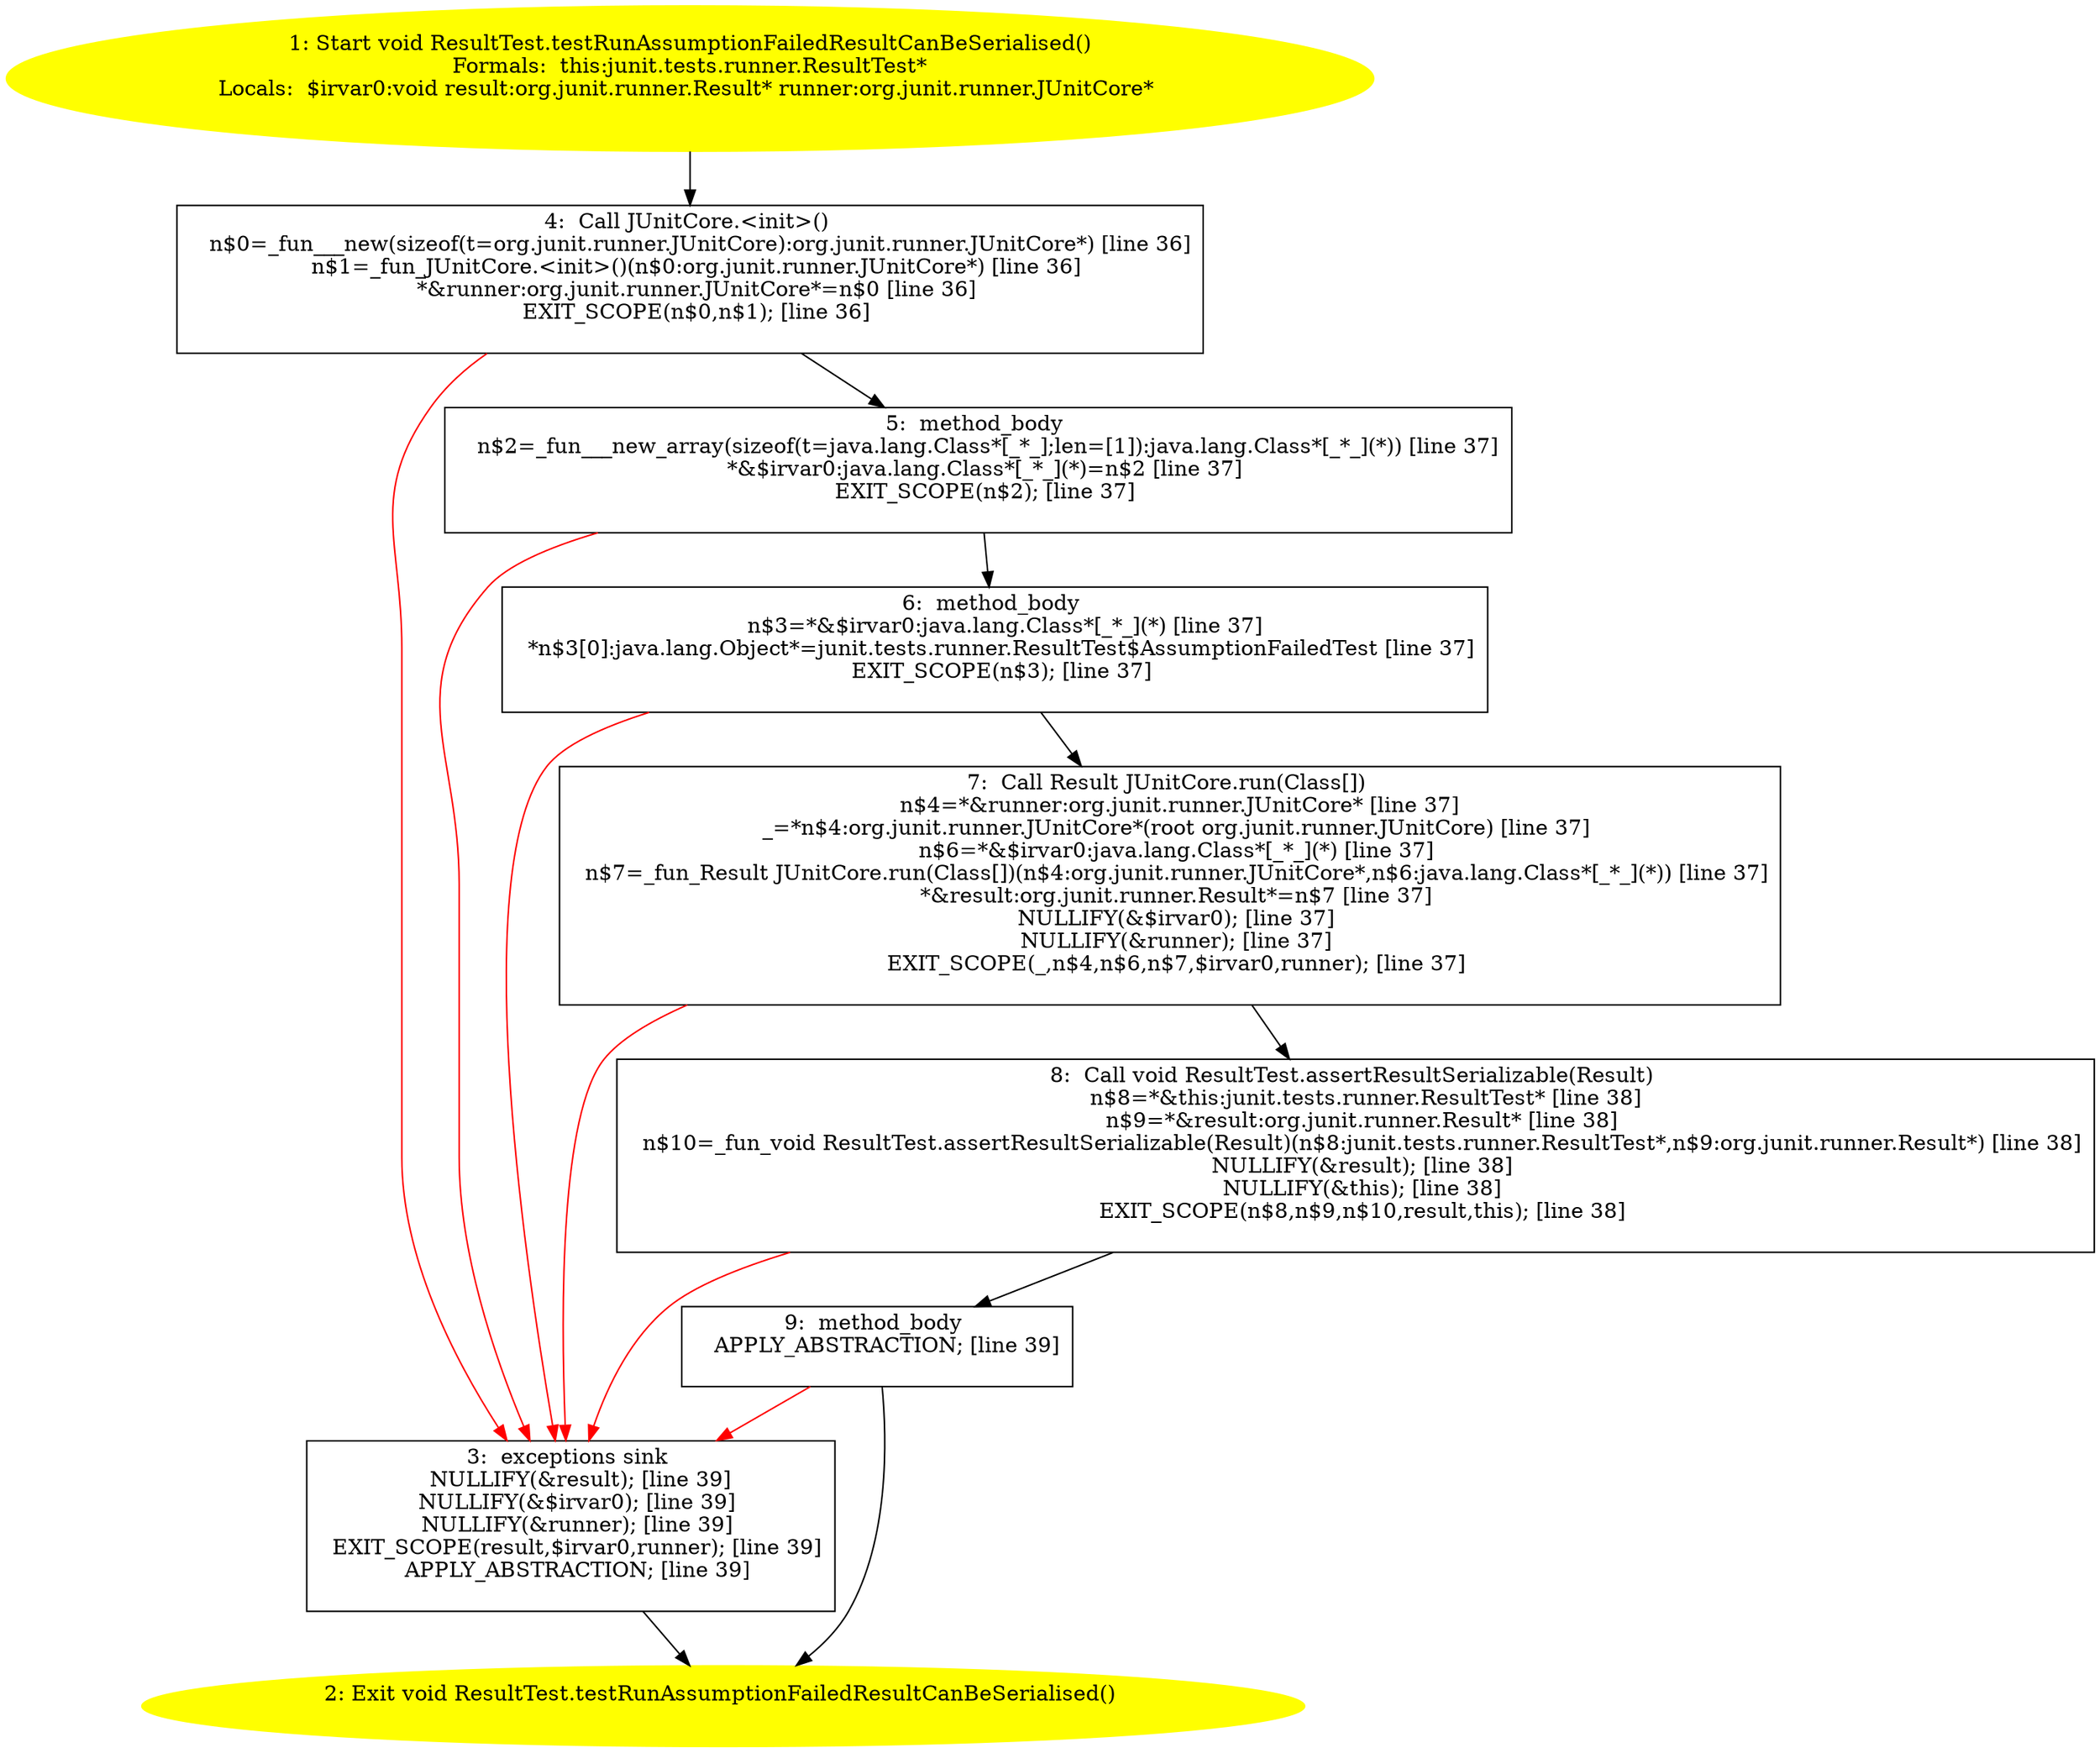/* @generated */
digraph cfg {
"junit.tests.runner.ResultTest.testRunAssumptionFailedResultCanBeSerialised():void.3acb8a558b8bf779c16b00cfd7b964b5_1" [label="1: Start void ResultTest.testRunAssumptionFailedResultCanBeSerialised()\nFormals:  this:junit.tests.runner.ResultTest*\nLocals:  $irvar0:void result:org.junit.runner.Result* runner:org.junit.runner.JUnitCore* \n  " color=yellow style=filled]
	

	 "junit.tests.runner.ResultTest.testRunAssumptionFailedResultCanBeSerialised():void.3acb8a558b8bf779c16b00cfd7b964b5_1" -> "junit.tests.runner.ResultTest.testRunAssumptionFailedResultCanBeSerialised():void.3acb8a558b8bf779c16b00cfd7b964b5_4" ;
"junit.tests.runner.ResultTest.testRunAssumptionFailedResultCanBeSerialised():void.3acb8a558b8bf779c16b00cfd7b964b5_2" [label="2: Exit void ResultTest.testRunAssumptionFailedResultCanBeSerialised() \n  " color=yellow style=filled]
	

"junit.tests.runner.ResultTest.testRunAssumptionFailedResultCanBeSerialised():void.3acb8a558b8bf779c16b00cfd7b964b5_3" [label="3:  exceptions sink \n   NULLIFY(&result); [line 39]\n  NULLIFY(&$irvar0); [line 39]\n  NULLIFY(&runner); [line 39]\n  EXIT_SCOPE(result,$irvar0,runner); [line 39]\n  APPLY_ABSTRACTION; [line 39]\n " shape="box"]
	

	 "junit.tests.runner.ResultTest.testRunAssumptionFailedResultCanBeSerialised():void.3acb8a558b8bf779c16b00cfd7b964b5_3" -> "junit.tests.runner.ResultTest.testRunAssumptionFailedResultCanBeSerialised():void.3acb8a558b8bf779c16b00cfd7b964b5_2" ;
"junit.tests.runner.ResultTest.testRunAssumptionFailedResultCanBeSerialised():void.3acb8a558b8bf779c16b00cfd7b964b5_4" [label="4:  Call JUnitCore.<init>() \n   n$0=_fun___new(sizeof(t=org.junit.runner.JUnitCore):org.junit.runner.JUnitCore*) [line 36]\n  n$1=_fun_JUnitCore.<init>()(n$0:org.junit.runner.JUnitCore*) [line 36]\n  *&runner:org.junit.runner.JUnitCore*=n$0 [line 36]\n  EXIT_SCOPE(n$0,n$1); [line 36]\n " shape="box"]
	

	 "junit.tests.runner.ResultTest.testRunAssumptionFailedResultCanBeSerialised():void.3acb8a558b8bf779c16b00cfd7b964b5_4" -> "junit.tests.runner.ResultTest.testRunAssumptionFailedResultCanBeSerialised():void.3acb8a558b8bf779c16b00cfd7b964b5_5" ;
	 "junit.tests.runner.ResultTest.testRunAssumptionFailedResultCanBeSerialised():void.3acb8a558b8bf779c16b00cfd7b964b5_4" -> "junit.tests.runner.ResultTest.testRunAssumptionFailedResultCanBeSerialised():void.3acb8a558b8bf779c16b00cfd7b964b5_3" [color="red" ];
"junit.tests.runner.ResultTest.testRunAssumptionFailedResultCanBeSerialised():void.3acb8a558b8bf779c16b00cfd7b964b5_5" [label="5:  method_body \n   n$2=_fun___new_array(sizeof(t=java.lang.Class*[_*_];len=[1]):java.lang.Class*[_*_](*)) [line 37]\n  *&$irvar0:java.lang.Class*[_*_](*)=n$2 [line 37]\n  EXIT_SCOPE(n$2); [line 37]\n " shape="box"]
	

	 "junit.tests.runner.ResultTest.testRunAssumptionFailedResultCanBeSerialised():void.3acb8a558b8bf779c16b00cfd7b964b5_5" -> "junit.tests.runner.ResultTest.testRunAssumptionFailedResultCanBeSerialised():void.3acb8a558b8bf779c16b00cfd7b964b5_6" ;
	 "junit.tests.runner.ResultTest.testRunAssumptionFailedResultCanBeSerialised():void.3acb8a558b8bf779c16b00cfd7b964b5_5" -> "junit.tests.runner.ResultTest.testRunAssumptionFailedResultCanBeSerialised():void.3acb8a558b8bf779c16b00cfd7b964b5_3" [color="red" ];
"junit.tests.runner.ResultTest.testRunAssumptionFailedResultCanBeSerialised():void.3acb8a558b8bf779c16b00cfd7b964b5_6" [label="6:  method_body \n   n$3=*&$irvar0:java.lang.Class*[_*_](*) [line 37]\n  *n$3[0]:java.lang.Object*=junit.tests.runner.ResultTest$AssumptionFailedTest [line 37]\n  EXIT_SCOPE(n$3); [line 37]\n " shape="box"]
	

	 "junit.tests.runner.ResultTest.testRunAssumptionFailedResultCanBeSerialised():void.3acb8a558b8bf779c16b00cfd7b964b5_6" -> "junit.tests.runner.ResultTest.testRunAssumptionFailedResultCanBeSerialised():void.3acb8a558b8bf779c16b00cfd7b964b5_7" ;
	 "junit.tests.runner.ResultTest.testRunAssumptionFailedResultCanBeSerialised():void.3acb8a558b8bf779c16b00cfd7b964b5_6" -> "junit.tests.runner.ResultTest.testRunAssumptionFailedResultCanBeSerialised():void.3acb8a558b8bf779c16b00cfd7b964b5_3" [color="red" ];
"junit.tests.runner.ResultTest.testRunAssumptionFailedResultCanBeSerialised():void.3acb8a558b8bf779c16b00cfd7b964b5_7" [label="7:  Call Result JUnitCore.run(Class[]) \n   n$4=*&runner:org.junit.runner.JUnitCore* [line 37]\n  _=*n$4:org.junit.runner.JUnitCore*(root org.junit.runner.JUnitCore) [line 37]\n  n$6=*&$irvar0:java.lang.Class*[_*_](*) [line 37]\n  n$7=_fun_Result JUnitCore.run(Class[])(n$4:org.junit.runner.JUnitCore*,n$6:java.lang.Class*[_*_](*)) [line 37]\n  *&result:org.junit.runner.Result*=n$7 [line 37]\n  NULLIFY(&$irvar0); [line 37]\n  NULLIFY(&runner); [line 37]\n  EXIT_SCOPE(_,n$4,n$6,n$7,$irvar0,runner); [line 37]\n " shape="box"]
	

	 "junit.tests.runner.ResultTest.testRunAssumptionFailedResultCanBeSerialised():void.3acb8a558b8bf779c16b00cfd7b964b5_7" -> "junit.tests.runner.ResultTest.testRunAssumptionFailedResultCanBeSerialised():void.3acb8a558b8bf779c16b00cfd7b964b5_8" ;
	 "junit.tests.runner.ResultTest.testRunAssumptionFailedResultCanBeSerialised():void.3acb8a558b8bf779c16b00cfd7b964b5_7" -> "junit.tests.runner.ResultTest.testRunAssumptionFailedResultCanBeSerialised():void.3acb8a558b8bf779c16b00cfd7b964b5_3" [color="red" ];
"junit.tests.runner.ResultTest.testRunAssumptionFailedResultCanBeSerialised():void.3acb8a558b8bf779c16b00cfd7b964b5_8" [label="8:  Call void ResultTest.assertResultSerializable(Result) \n   n$8=*&this:junit.tests.runner.ResultTest* [line 38]\n  n$9=*&result:org.junit.runner.Result* [line 38]\n  n$10=_fun_void ResultTest.assertResultSerializable(Result)(n$8:junit.tests.runner.ResultTest*,n$9:org.junit.runner.Result*) [line 38]\n  NULLIFY(&result); [line 38]\n  NULLIFY(&this); [line 38]\n  EXIT_SCOPE(n$8,n$9,n$10,result,this); [line 38]\n " shape="box"]
	

	 "junit.tests.runner.ResultTest.testRunAssumptionFailedResultCanBeSerialised():void.3acb8a558b8bf779c16b00cfd7b964b5_8" -> "junit.tests.runner.ResultTest.testRunAssumptionFailedResultCanBeSerialised():void.3acb8a558b8bf779c16b00cfd7b964b5_9" ;
	 "junit.tests.runner.ResultTest.testRunAssumptionFailedResultCanBeSerialised():void.3acb8a558b8bf779c16b00cfd7b964b5_8" -> "junit.tests.runner.ResultTest.testRunAssumptionFailedResultCanBeSerialised():void.3acb8a558b8bf779c16b00cfd7b964b5_3" [color="red" ];
"junit.tests.runner.ResultTest.testRunAssumptionFailedResultCanBeSerialised():void.3acb8a558b8bf779c16b00cfd7b964b5_9" [label="9:  method_body \n   APPLY_ABSTRACTION; [line 39]\n " shape="box"]
	

	 "junit.tests.runner.ResultTest.testRunAssumptionFailedResultCanBeSerialised():void.3acb8a558b8bf779c16b00cfd7b964b5_9" -> "junit.tests.runner.ResultTest.testRunAssumptionFailedResultCanBeSerialised():void.3acb8a558b8bf779c16b00cfd7b964b5_2" ;
	 "junit.tests.runner.ResultTest.testRunAssumptionFailedResultCanBeSerialised():void.3acb8a558b8bf779c16b00cfd7b964b5_9" -> "junit.tests.runner.ResultTest.testRunAssumptionFailedResultCanBeSerialised():void.3acb8a558b8bf779c16b00cfd7b964b5_3" [color="red" ];
}

